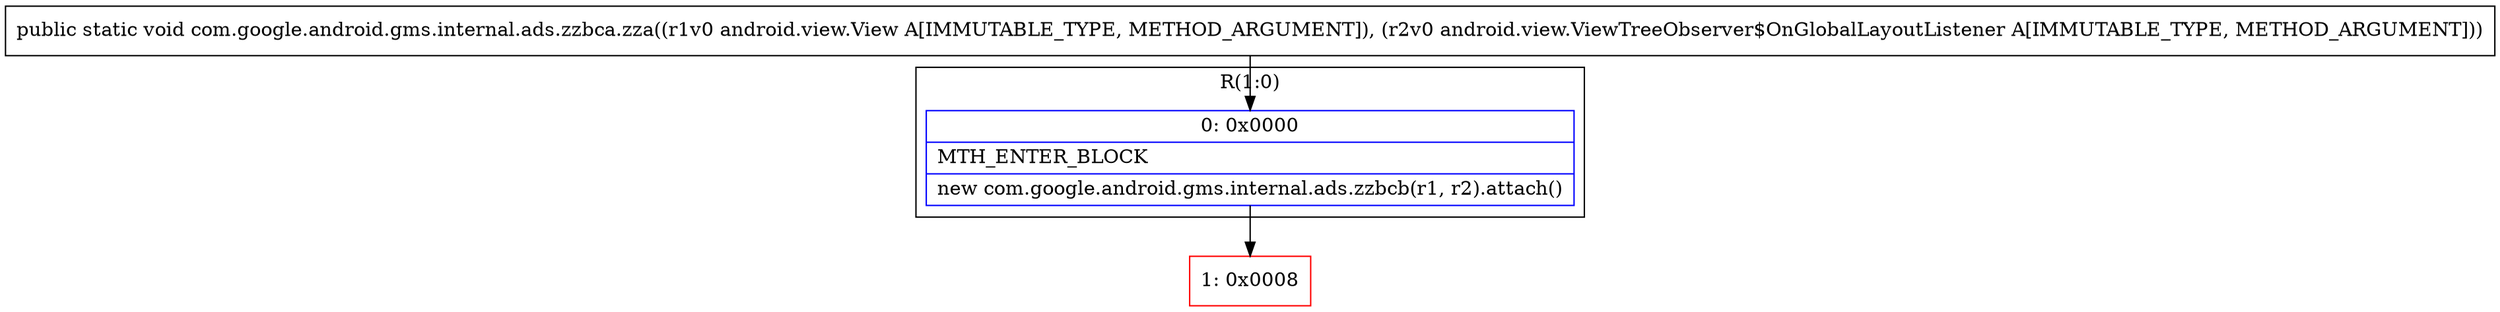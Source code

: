 digraph "CFG forcom.google.android.gms.internal.ads.zzbca.zza(Landroid\/view\/View;Landroid\/view\/ViewTreeObserver$OnGlobalLayoutListener;)V" {
subgraph cluster_Region_602190328 {
label = "R(1:0)";
node [shape=record,color=blue];
Node_0 [shape=record,label="{0\:\ 0x0000|MTH_ENTER_BLOCK\l|new com.google.android.gms.internal.ads.zzbcb(r1, r2).attach()\l}"];
}
Node_1 [shape=record,color=red,label="{1\:\ 0x0008}"];
MethodNode[shape=record,label="{public static void com.google.android.gms.internal.ads.zzbca.zza((r1v0 android.view.View A[IMMUTABLE_TYPE, METHOD_ARGUMENT]), (r2v0 android.view.ViewTreeObserver$OnGlobalLayoutListener A[IMMUTABLE_TYPE, METHOD_ARGUMENT])) }"];
MethodNode -> Node_0;
Node_0 -> Node_1;
}

